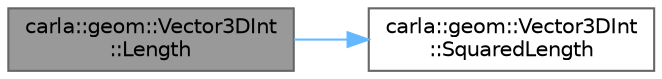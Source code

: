 digraph "carla::geom::Vector3DInt::Length"
{
 // INTERACTIVE_SVG=YES
 // LATEX_PDF_SIZE
  bgcolor="transparent";
  edge [fontname=Helvetica,fontsize=10,labelfontname=Helvetica,labelfontsize=10];
  node [fontname=Helvetica,fontsize=10,shape=box,height=0.2,width=0.4];
  rankdir="LR";
  Node1 [id="Node000001",label="carla::geom::Vector3DInt\l::Length",height=0.2,width=0.4,color="gray40", fillcolor="grey60", style="filled", fontcolor="black",tooltip=" "];
  Node1 -> Node2 [id="edge1_Node000001_Node000002",color="steelblue1",style="solid",tooltip=" "];
  Node2 [id="Node000002",label="carla::geom::Vector3DInt\l::SquaredLength",height=0.2,width=0.4,color="grey40", fillcolor="white", style="filled",URL="$dc/d9d/classcarla_1_1geom_1_1Vector3DInt.html#a06b4081ceeda9ba92d48a2efb4fc2473",tooltip=" "];
}

